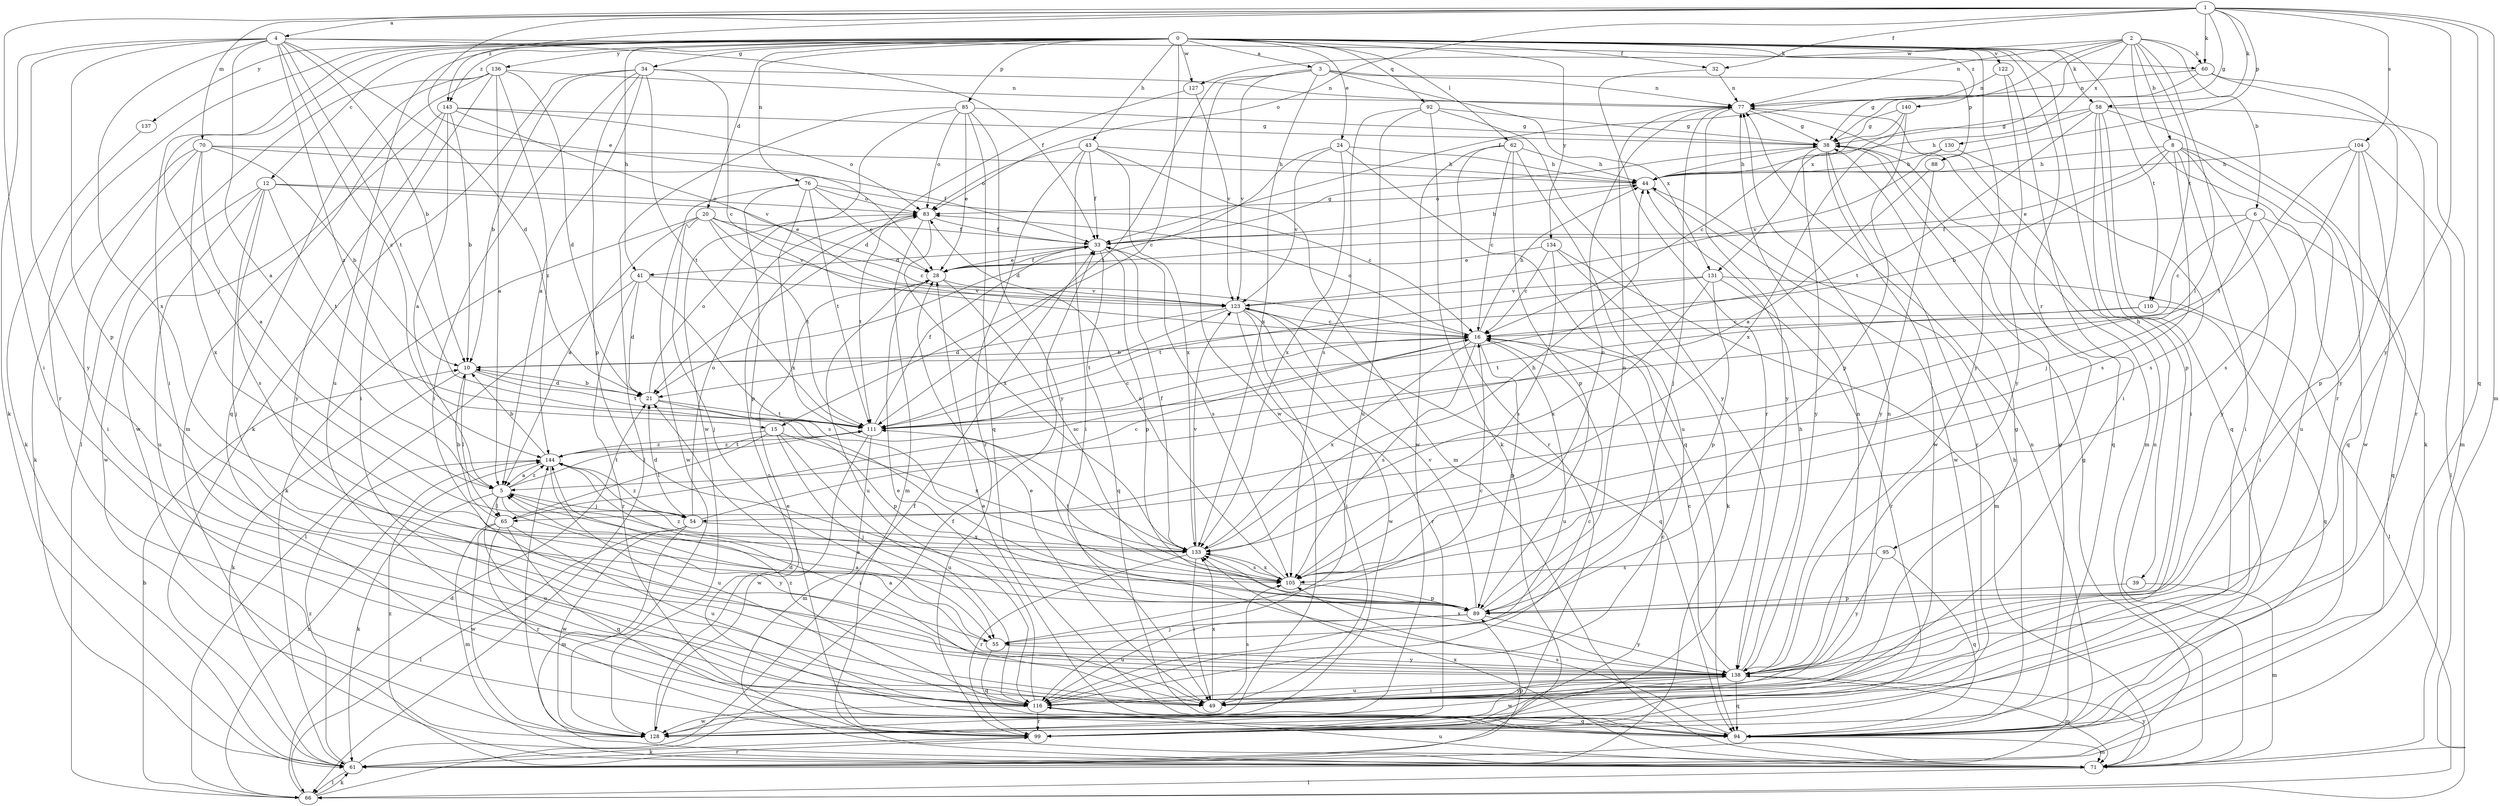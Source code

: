 strict digraph  {
0;
1;
2;
3;
4;
5;
6;
8;
10;
12;
15;
16;
20;
21;
24;
28;
32;
33;
34;
38;
39;
41;
43;
44;
49;
54;
55;
58;
60;
61;
62;
65;
66;
70;
71;
76;
77;
83;
85;
88;
89;
92;
94;
95;
99;
104;
105;
110;
111;
116;
122;
123;
127;
128;
130;
131;
133;
134;
136;
137;
138;
140;
143;
144;
0 -> 3  [label=a];
0 -> 12  [label=c];
0 -> 15  [label=c];
0 -> 20  [label=d];
0 -> 24  [label=e];
0 -> 32  [label=f];
0 -> 34  [label=g];
0 -> 39  [label=h];
0 -> 41  [label=h];
0 -> 43  [label=h];
0 -> 49  [label=i];
0 -> 54  [label=j];
0 -> 58  [label=k];
0 -> 62  [label=l];
0 -> 76  [label=n];
0 -> 85  [label=p];
0 -> 92  [label=q];
0 -> 95  [label=r];
0 -> 99  [label=r];
0 -> 110  [label=t];
0 -> 116  [label=u];
0 -> 122  [label=v];
0 -> 127  [label=w];
0 -> 134  [label=y];
0 -> 136  [label=y];
0 -> 137  [label=y];
0 -> 138  [label=y];
0 -> 140  [label=z];
0 -> 143  [label=z];
1 -> 4  [label=a];
1 -> 28  [label=e];
1 -> 32  [label=f];
1 -> 38  [label=g];
1 -> 49  [label=i];
1 -> 58  [label=k];
1 -> 60  [label=k];
1 -> 70  [label=m];
1 -> 71  [label=m];
1 -> 83  [label=o];
1 -> 88  [label=p];
1 -> 94  [label=q];
1 -> 104  [label=s];
1 -> 138  [label=y];
1 -> 143  [label=z];
2 -> 6  [label=b];
2 -> 8  [label=b];
2 -> 33  [label=f];
2 -> 60  [label=k];
2 -> 65  [label=l];
2 -> 77  [label=n];
2 -> 99  [label=r];
2 -> 110  [label=t];
2 -> 127  [label=w];
2 -> 130  [label=x];
2 -> 131  [label=x];
3 -> 77  [label=n];
3 -> 88  [label=p];
3 -> 111  [label=t];
3 -> 123  [label=v];
3 -> 128  [label=w];
3 -> 131  [label=x];
3 -> 133  [label=x];
4 -> 5  [label=a];
4 -> 10  [label=b];
4 -> 15  [label=c];
4 -> 21  [label=d];
4 -> 33  [label=f];
4 -> 60  [label=k];
4 -> 61  [label=k];
4 -> 89  [label=p];
4 -> 111  [label=t];
4 -> 133  [label=x];
4 -> 138  [label=y];
4 -> 144  [label=z];
5 -> 54  [label=j];
5 -> 61  [label=k];
5 -> 65  [label=l];
5 -> 111  [label=t];
5 -> 116  [label=u];
5 -> 138  [label=y];
5 -> 144  [label=z];
6 -> 16  [label=c];
6 -> 33  [label=f];
6 -> 49  [label=i];
6 -> 54  [label=j];
6 -> 94  [label=q];
8 -> 10  [label=b];
8 -> 28  [label=e];
8 -> 44  [label=h];
8 -> 49  [label=i];
8 -> 94  [label=q];
8 -> 105  [label=s];
8 -> 116  [label=u];
8 -> 138  [label=y];
10 -> 21  [label=d];
10 -> 61  [label=k];
10 -> 65  [label=l];
10 -> 111  [label=t];
12 -> 28  [label=e];
12 -> 55  [label=j];
12 -> 83  [label=o];
12 -> 105  [label=s];
12 -> 111  [label=t];
12 -> 116  [label=u];
12 -> 128  [label=w];
15 -> 55  [label=j];
15 -> 65  [label=l];
15 -> 116  [label=u];
15 -> 133  [label=x];
15 -> 144  [label=z];
16 -> 10  [label=b];
16 -> 44  [label=h];
16 -> 83  [label=o];
16 -> 89  [label=p];
16 -> 105  [label=s];
16 -> 116  [label=u];
16 -> 133  [label=x];
20 -> 5  [label=a];
20 -> 16  [label=c];
20 -> 33  [label=f];
20 -> 55  [label=j];
20 -> 61  [label=k];
20 -> 111  [label=t];
20 -> 123  [label=v];
21 -> 10  [label=b];
21 -> 83  [label=o];
21 -> 89  [label=p];
21 -> 111  [label=t];
24 -> 21  [label=d];
24 -> 44  [label=h];
24 -> 94  [label=q];
24 -> 123  [label=v];
24 -> 133  [label=x];
28 -> 33  [label=f];
28 -> 105  [label=s];
28 -> 116  [label=u];
28 -> 123  [label=v];
32 -> 77  [label=n];
32 -> 99  [label=r];
33 -> 28  [label=e];
33 -> 38  [label=g];
33 -> 44  [label=h];
33 -> 89  [label=p];
33 -> 94  [label=q];
33 -> 105  [label=s];
33 -> 41  [label=d];
34 -> 5  [label=a];
34 -> 10  [label=b];
34 -> 16  [label=c];
34 -> 49  [label=i];
34 -> 61  [label=k];
34 -> 77  [label=n];
34 -> 89  [label=p];
34 -> 111  [label=t];
38 -> 44  [label=h];
38 -> 94  [label=q];
38 -> 99  [label=r];
38 -> 128  [label=w];
38 -> 138  [label=y];
39 -> 71  [label=m];
39 -> 89  [label=p];
41 -> 21  [label=d];
41 -> 66  [label=l];
41 -> 99  [label=r];
41 -> 105  [label=s];
41 -> 123  [label=v];
43 -> 33  [label=f];
43 -> 44  [label=h];
43 -> 49  [label=i];
43 -> 71  [label=m];
43 -> 83  [label=o];
43 -> 99  [label=r];
43 -> 133  [label=x];
44 -> 83  [label=o];
44 -> 128  [label=w];
49 -> 28  [label=e];
49 -> 77  [label=n];
49 -> 105  [label=s];
49 -> 133  [label=x];
49 -> 138  [label=y];
54 -> 16  [label=c];
54 -> 21  [label=d];
54 -> 66  [label=l];
54 -> 71  [label=m];
54 -> 83  [label=o];
54 -> 128  [label=w];
54 -> 133  [label=x];
54 -> 144  [label=z];
55 -> 5  [label=a];
55 -> 16  [label=c];
55 -> 94  [label=q];
55 -> 138  [label=y];
58 -> 38  [label=g];
58 -> 44  [label=h];
58 -> 49  [label=i];
58 -> 61  [label=k];
58 -> 71  [label=m];
58 -> 89  [label=p];
58 -> 94  [label=q];
58 -> 111  [label=t];
60 -> 38  [label=g];
60 -> 77  [label=n];
60 -> 99  [label=r];
60 -> 138  [label=y];
61 -> 33  [label=f];
61 -> 38  [label=g];
61 -> 66  [label=l];
61 -> 77  [label=n];
61 -> 89  [label=p];
61 -> 99  [label=r];
61 -> 144  [label=z];
62 -> 16  [label=c];
62 -> 44  [label=h];
62 -> 89  [label=p];
62 -> 99  [label=r];
62 -> 116  [label=u];
62 -> 128  [label=w];
65 -> 10  [label=b];
65 -> 16  [label=c];
65 -> 71  [label=m];
65 -> 94  [label=q];
65 -> 99  [label=r];
65 -> 116  [label=u];
65 -> 128  [label=w];
66 -> 10  [label=b];
66 -> 21  [label=d];
66 -> 33  [label=f];
66 -> 61  [label=k];
66 -> 144  [label=z];
70 -> 5  [label=a];
70 -> 10  [label=b];
70 -> 33  [label=f];
70 -> 44  [label=h];
70 -> 49  [label=i];
70 -> 61  [label=k];
70 -> 133  [label=x];
71 -> 66  [label=l];
71 -> 77  [label=n];
71 -> 116  [label=u];
71 -> 133  [label=x];
71 -> 138  [label=y];
71 -> 144  [label=z];
76 -> 16  [label=c];
76 -> 28  [label=e];
76 -> 83  [label=o];
76 -> 89  [label=p];
76 -> 111  [label=t];
76 -> 128  [label=w];
76 -> 133  [label=x];
77 -> 38  [label=g];
77 -> 55  [label=j];
77 -> 71  [label=m];
77 -> 138  [label=y];
83 -> 33  [label=f];
83 -> 71  [label=m];
83 -> 111  [label=t];
83 -> 133  [label=x];
85 -> 28  [label=e];
85 -> 38  [label=g];
85 -> 66  [label=l];
85 -> 83  [label=o];
85 -> 94  [label=q];
85 -> 128  [label=w];
85 -> 138  [label=y];
88 -> 5  [label=a];
88 -> 138  [label=y];
89 -> 5  [label=a];
89 -> 55  [label=j];
89 -> 77  [label=n];
89 -> 116  [label=u];
89 -> 123  [label=v];
89 -> 138  [label=y];
92 -> 38  [label=g];
92 -> 61  [label=k];
92 -> 105  [label=s];
92 -> 116  [label=u];
92 -> 138  [label=y];
94 -> 21  [label=d];
94 -> 28  [label=e];
94 -> 38  [label=g];
94 -> 44  [label=h];
94 -> 71  [label=m];
94 -> 105  [label=s];
95 -> 94  [label=q];
95 -> 105  [label=s];
95 -> 138  [label=y];
99 -> 16  [label=c];
99 -> 61  [label=k];
99 -> 83  [label=o];
104 -> 44  [label=h];
104 -> 66  [label=l];
104 -> 89  [label=p];
104 -> 105  [label=s];
104 -> 111  [label=t];
104 -> 128  [label=w];
105 -> 77  [label=n];
105 -> 83  [label=o];
105 -> 89  [label=p];
105 -> 111  [label=t];
105 -> 133  [label=x];
105 -> 144  [label=z];
110 -> 16  [label=c];
110 -> 94  [label=q];
110 -> 111  [label=t];
111 -> 16  [label=c];
111 -> 33  [label=f];
111 -> 71  [label=m];
111 -> 128  [label=w];
111 -> 144  [label=z];
116 -> 16  [label=c];
116 -> 28  [label=e];
116 -> 38  [label=g];
116 -> 77  [label=n];
116 -> 94  [label=q];
116 -> 99  [label=r];
116 -> 128  [label=w];
116 -> 144  [label=z];
122 -> 49  [label=i];
122 -> 77  [label=n];
122 -> 138  [label=y];
123 -> 16  [label=c];
123 -> 21  [label=d];
123 -> 49  [label=i];
123 -> 94  [label=q];
123 -> 99  [label=r];
123 -> 111  [label=t];
123 -> 128  [label=w];
127 -> 21  [label=d];
127 -> 123  [label=v];
128 -> 28  [label=e];
128 -> 144  [label=z];
130 -> 44  [label=h];
130 -> 105  [label=s];
130 -> 123  [label=v];
131 -> 66  [label=l];
131 -> 89  [label=p];
131 -> 99  [label=r];
131 -> 111  [label=t];
131 -> 123  [label=v];
131 -> 133  [label=x];
133 -> 33  [label=f];
133 -> 44  [label=h];
133 -> 49  [label=i];
133 -> 99  [label=r];
133 -> 105  [label=s];
133 -> 123  [label=v];
134 -> 16  [label=c];
134 -> 28  [label=e];
134 -> 61  [label=k];
134 -> 71  [label=m];
134 -> 105  [label=s];
136 -> 5  [label=a];
136 -> 21  [label=d];
136 -> 49  [label=i];
136 -> 66  [label=l];
136 -> 71  [label=m];
136 -> 77  [label=n];
136 -> 94  [label=q];
136 -> 144  [label=z];
137 -> 61  [label=k];
138 -> 5  [label=a];
138 -> 16  [label=c];
138 -> 44  [label=h];
138 -> 49  [label=i];
138 -> 71  [label=m];
138 -> 94  [label=q];
138 -> 116  [label=u];
138 -> 128  [label=w];
138 -> 133  [label=x];
140 -> 16  [label=c];
140 -> 38  [label=g];
140 -> 89  [label=p];
140 -> 133  [label=x];
143 -> 5  [label=a];
143 -> 10  [label=b];
143 -> 38  [label=g];
143 -> 83  [label=o];
143 -> 123  [label=v];
143 -> 128  [label=w];
143 -> 138  [label=y];
144 -> 5  [label=a];
144 -> 10  [label=b];
144 -> 49  [label=i];
144 -> 111  [label=t];
144 -> 116  [label=u];
}
